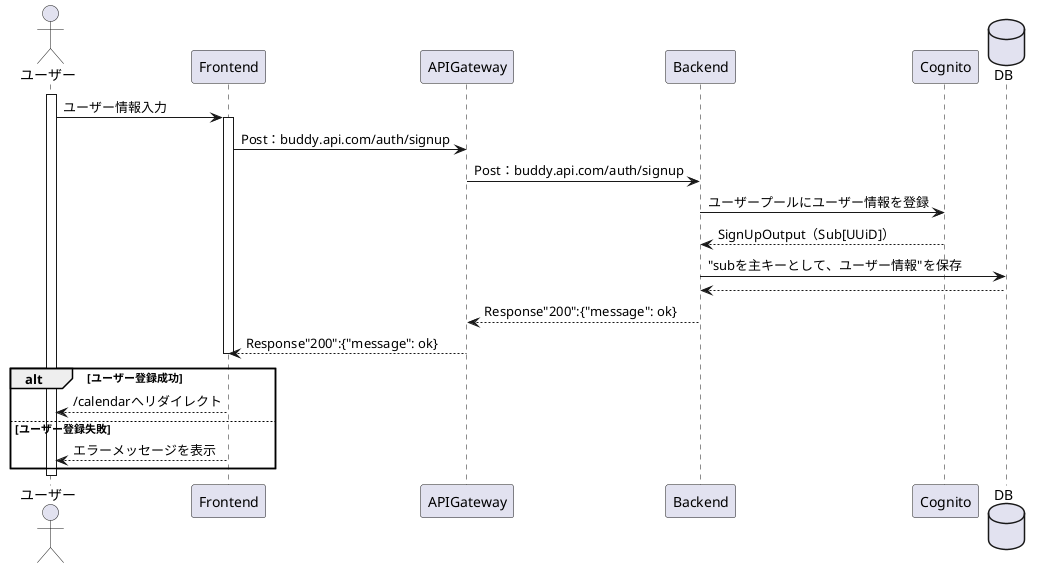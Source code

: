 @startuml SignUp
Actor ユーザー
Participant Frontend as Front
Participant APIGateway as Gateway
Participant Backend as Back
Participant Cognito
database DB

activate ユーザー
ユーザー -> Front: ユーザー情報入力
activate Front
Front -> Gateway: Post：buddy.api.com/auth/signup
Gateway -> Back: Post：buddy.api.com/auth/signup
Back -> Cognito: ユーザープールにユーザー情報を登録
Cognito --> Back: SignUpOutput（Sub[UUiD]）
Back -> DB: "subを主キーとして、ユーザー情報"を保存
DB --> Back
Back --> Gateway: Response"200":{"message": ok}
Gateway --> Front: Response"200":{"message": ok}
deactivate Front
alt ユーザー登録成功
  Front --> ユーザー: /calendarへリダイレクト
else ユーザー登録失敗
  Front --> ユーザー: エラーメッセージを表示
end
deactivate ユーザー
@enduml